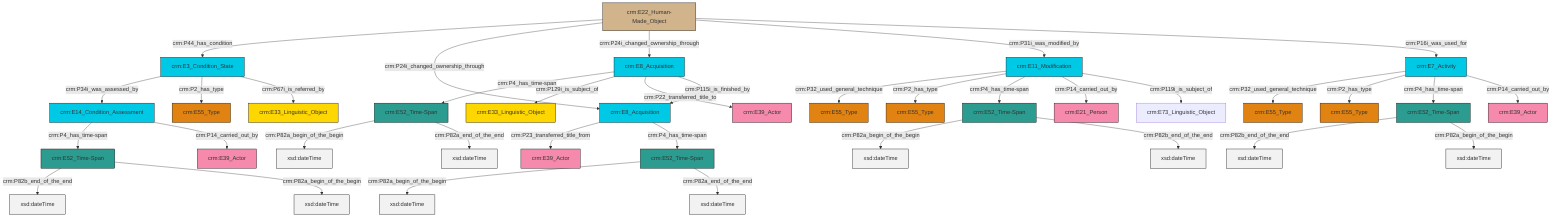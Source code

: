 graph TD
classDef Literal fill:#f2f2f2,stroke:#000000;
classDef CRM_Entity fill:#FFFFFF,stroke:#000000;
classDef Temporal_Entity fill:#00C9E6, stroke:#000000;
classDef Type fill:#E18312, stroke:#000000;
classDef Time-Span fill:#2C9C91, stroke:#000000;
classDef Appellation fill:#FFEB7F, stroke:#000000;
classDef Place fill:#008836, stroke:#000000;
classDef Persistent_Item fill:#B266B2, stroke:#000000;
classDef Conceptual_Object fill:#FFD700, stroke:#000000;
classDef Physical_Thing fill:#D2B48C, stroke:#000000;
classDef Actor fill:#f58aad, stroke:#000000;
classDef PC_Classes fill:#4ce600, stroke:#000000;
classDef Multi fill:#cccccc,stroke:#000000;

2["crm:E14_Condition_Assessment"]:::Temporal_Entity -->|crm:P4_has_time-span| 3["crm:E52_Time-Span"]:::Time-Span
8["crm:E52_Time-Span"]:::Time-Span -->|crm:P82a_begin_of_the_begin| 9[xsd:dateTime]:::Literal
14["crm:E8_Acquisition"]:::Temporal_Entity -->|crm:P4_has_time-span| 15["crm:E52_Time-Span"]:::Time-Span
10["crm:E22_Human-Made_Object"]:::Physical_Thing -->|crm:P44_has_condition| 16["crm:E3_Condition_State"]:::Temporal_Entity
10["crm:E22_Human-Made_Object"]:::Physical_Thing -->|crm:P24i_changed_ownership_through| 19["crm:E8_Acquisition"]:::Temporal_Entity
3["crm:E52_Time-Span"]:::Time-Span -->|crm:P82b_end_of_the_end| 20[xsd:dateTime]:::Literal
16["crm:E3_Condition_State"]:::Temporal_Entity -->|crm:P34i_was_assessed_by| 2["crm:E14_Condition_Assessment"]:::Temporal_Entity
16["crm:E3_Condition_State"]:::Temporal_Entity -->|crm:P2_has_type| 21["crm:E55_Type"]:::Type
12["crm:E11_Modification"]:::Temporal_Entity -->|crm:P32_used_general_technique| 23["crm:E55_Type"]:::Type
15["crm:E52_Time-Span"]:::Time-Span -->|crm:P82a_begin_of_the_begin| 24[xsd:dateTime]:::Literal
28["crm:E7_Activity"]:::Temporal_Entity -->|crm:P32_used_general_technique| 4["crm:E55_Type"]:::Type
32["crm:E52_Time-Span"]:::Time-Span -->|crm:P82a_begin_of_the_begin| 33[xsd:dateTime]:::Literal
12["crm:E11_Modification"]:::Temporal_Entity -->|crm:P2_has_type| 36["crm:E55_Type"]:::Type
16["crm:E3_Condition_State"]:::Temporal_Entity -->|crm:P67i_is_referred_by| 0["crm:E33_Linguistic_Object"]:::Conceptual_Object
32["crm:E52_Time-Span"]:::Time-Span -->|crm:P82a_end_of_the_end| 39[xsd:dateTime]:::Literal
40["crm:E52_Time-Span"]:::Time-Span -->|crm:P82b_end_of_the_end| 41[xsd:dateTime]:::Literal
19["crm:E8_Acquisition"]:::Temporal_Entity -->|crm:P23_transferred_title_from| 34["crm:E39_Actor"]:::Actor
12["crm:E11_Modification"]:::Temporal_Entity -->|crm:P4_has_time-span| 8["crm:E52_Time-Span"]:::Time-Span
10["crm:E22_Human-Made_Object"]:::Physical_Thing -->|crm:P24i_changed_ownership_through| 14["crm:E8_Acquisition"]:::Temporal_Entity
3["crm:E52_Time-Span"]:::Time-Span -->|crm:P82a_begin_of_the_begin| 49[xsd:dateTime]:::Literal
19["crm:E8_Acquisition"]:::Temporal_Entity -->|crm:P4_has_time-span| 32["crm:E52_Time-Span"]:::Time-Span
14["crm:E8_Acquisition"]:::Temporal_Entity -->|crm:P129i_is_subject_of| 6["crm:E33_Linguistic_Object"]:::Conceptual_Object
12["crm:E11_Modification"]:::Temporal_Entity -->|crm:P14_carried_out_by| 37["crm:E21_Person"]:::Actor
14["crm:E8_Acquisition"]:::Temporal_Entity -->|crm:P22_transferred_title_to| 17["crm:E39_Actor"]:::Actor
8["crm:E52_Time-Span"]:::Time-Span -->|crm:P82b_end_of_the_end| 53[xsd:dateTime]:::Literal
15["crm:E52_Time-Span"]:::Time-Span -->|crm:P82a_end_of_the_end| 54[xsd:dateTime]:::Literal
14["crm:E8_Acquisition"]:::Temporal_Entity -->|crm:P115i_is_finished_by| 19["crm:E8_Acquisition"]:::Temporal_Entity
28["crm:E7_Activity"]:::Temporal_Entity -->|crm:P2_has_type| 30["crm:E55_Type"]:::Type
10["crm:E22_Human-Made_Object"]:::Physical_Thing -->|crm:P31i_was_modified_by| 12["crm:E11_Modification"]:::Temporal_Entity
40["crm:E52_Time-Span"]:::Time-Span -->|crm:P82a_begin_of_the_begin| 56[xsd:dateTime]:::Literal
2["crm:E14_Condition_Assessment"]:::Temporal_Entity -->|crm:P14_carried_out_by| 44["crm:E39_Actor"]:::Actor
28["crm:E7_Activity"]:::Temporal_Entity -->|crm:P4_has_time-span| 40["crm:E52_Time-Span"]:::Time-Span
28["crm:E7_Activity"]:::Temporal_Entity -->|crm:P14_carried_out_by| 46["crm:E39_Actor"]:::Actor
12["crm:E11_Modification"]:::Temporal_Entity -->|crm:P119i_is_subject_of| 51["crm:E73_Linguistic_Object"]:::Default
10["crm:E22_Human-Made_Object"]:::Physical_Thing -->|crm:P16i_was_used_for| 28["crm:E7_Activity"]:::Temporal_Entity